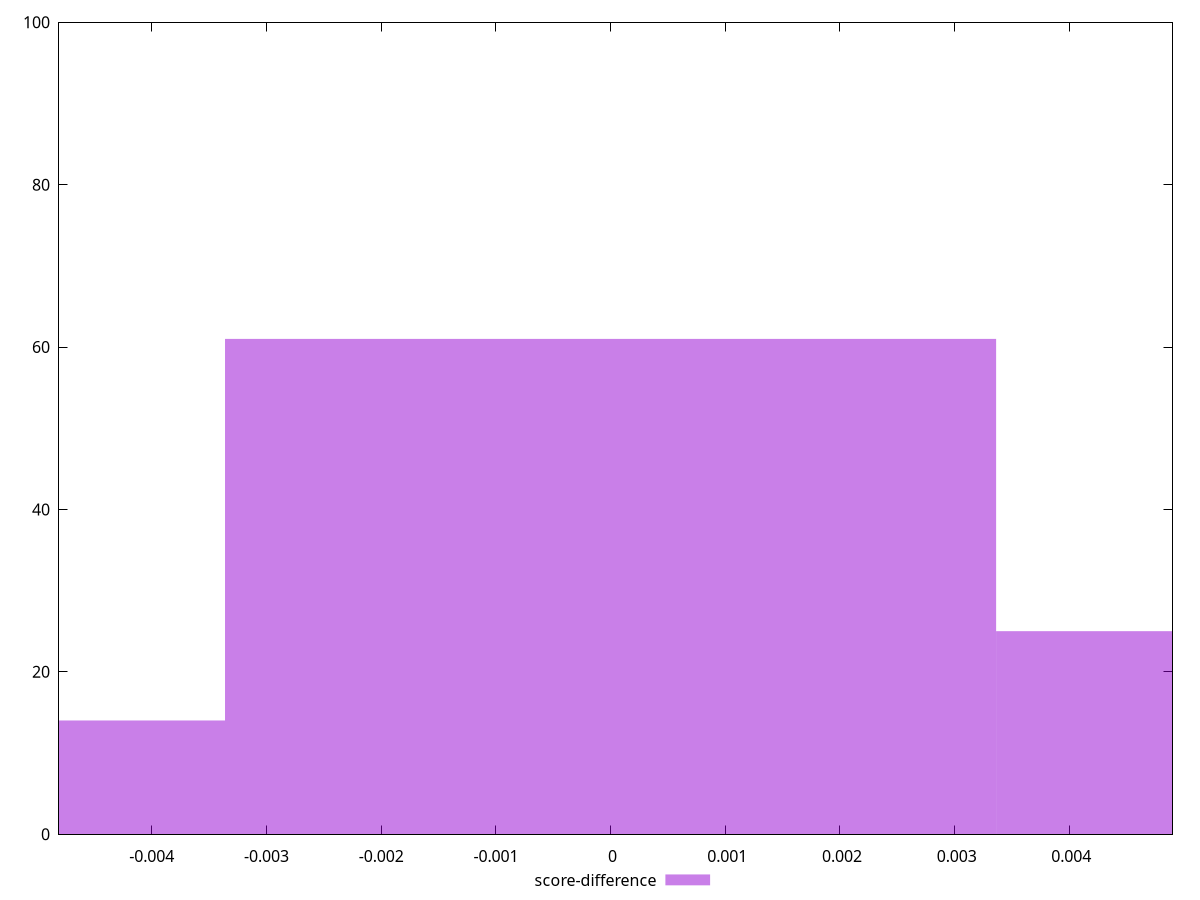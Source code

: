 reset

$scoreDifference <<EOF
0 61
0.0067233206179902125 25
-0.0067233206179902125 14
EOF

set key outside below
set boxwidth 0.0067233206179902125
set xrange [-0.004809175245503394:0.004899483082750122]
set yrange [0:100]
set trange [0:100]
set style fill transparent solid 0.5 noborder
set terminal svg size 640, 490 enhanced background rgb 'white'
set output "reprap/mainthread-work-breakdown/samples/pages/score-difference/histogram.svg"

plot $scoreDifference title "score-difference" with boxes

reset
